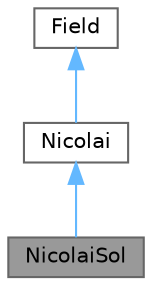 digraph "NicolaiSol"
{
 // LATEX_PDF_SIZE
  bgcolor="transparent";
  edge [fontname=Helvetica,fontsize=10,labelfontname=Helvetica,labelfontsize=10];
  node [fontname=Helvetica,fontsize=10,shape=box,height=0.2,width=0.4];
  Node1 [id="Node000001",label="NicolaiSol",height=0.2,width=0.4,color="gray40", fillcolor="grey60", style="filled", fontcolor="black",tooltip="Execute the Newton–Raphson method; Combine solutions; Obtain sign det for each Scalar."];
  Node2 -> Node1 [id="edge1_Node000001_Node000002",dir="back",color="steelblue1",style="solid",tooltip=" "];
  Node2 [id="Node000002",label="Nicolai",height=0.2,width=0.4,color="gray40", fillcolor="white", style="filled",URL="$class_nicolai.html",tooltip="Nicolai map; Compute Vector for NR method."];
  Node3 -> Node2 [id="edge2_Node000002_Node000003",dir="back",color="steelblue1",style="solid",tooltip=" "];
  Node3 [id="Node000003",label="Field",height=0.2,width=0.4,color="gray40", fillcolor="white", style="filled",URL="$class_field.html",tooltip="Generate normal distributions; Compute convolutions."];
}
